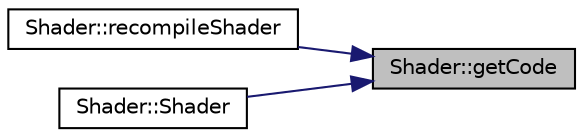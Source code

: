 digraph "Shader::getCode"
{
 // INTERACTIVE_SVG=YES
 // LATEX_PDF_SIZE
  edge [fontname="Helvetica",fontsize="10",labelfontname="Helvetica",labelfontsize="10"];
  node [fontname="Helvetica",fontsize="10",shape=record];
  rankdir="RL";
  Node1 [label="Shader::getCode",height=0.2,width=0.4,color="black", fillcolor="grey75", style="filled", fontcolor="black",tooltip=" "];
  Node1 -> Node2 [dir="back",color="midnightblue",fontsize="10",style="solid",fontname="Helvetica"];
  Node2 [label="Shader::recompileShader",height=0.2,width=0.4,color="black", fillcolor="white", style="filled",URL="$d1/d51/class_shader.html#ac54f6756d191e870421d73671d696a9a",tooltip=" "];
  Node1 -> Node3 [dir="back",color="midnightblue",fontsize="10",style="solid",fontname="Helvetica"];
  Node3 [label="Shader::Shader",height=0.2,width=0.4,color="black", fillcolor="white", style="filled",URL="$d1/d51/class_shader.html#af076aa6265cb875e0395d816b92d8637",tooltip=" "];
}

